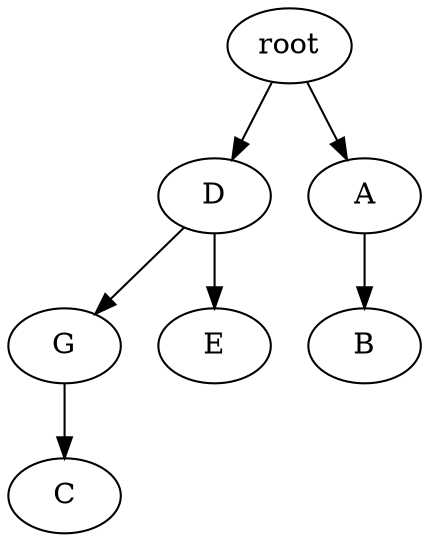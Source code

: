 strict digraph G {
	graph [name=G];
	0	[label=root];
	1	[label=D];
	0 -> 1;
	2	[label=A];
	0 -> 2;
	3	[label=G];
	1 -> 3;
	4	[label=E];
	1 -> 4;
	5	[label=B];
	2 -> 5;
	6	[label=C];
	3 -> 6;
}
